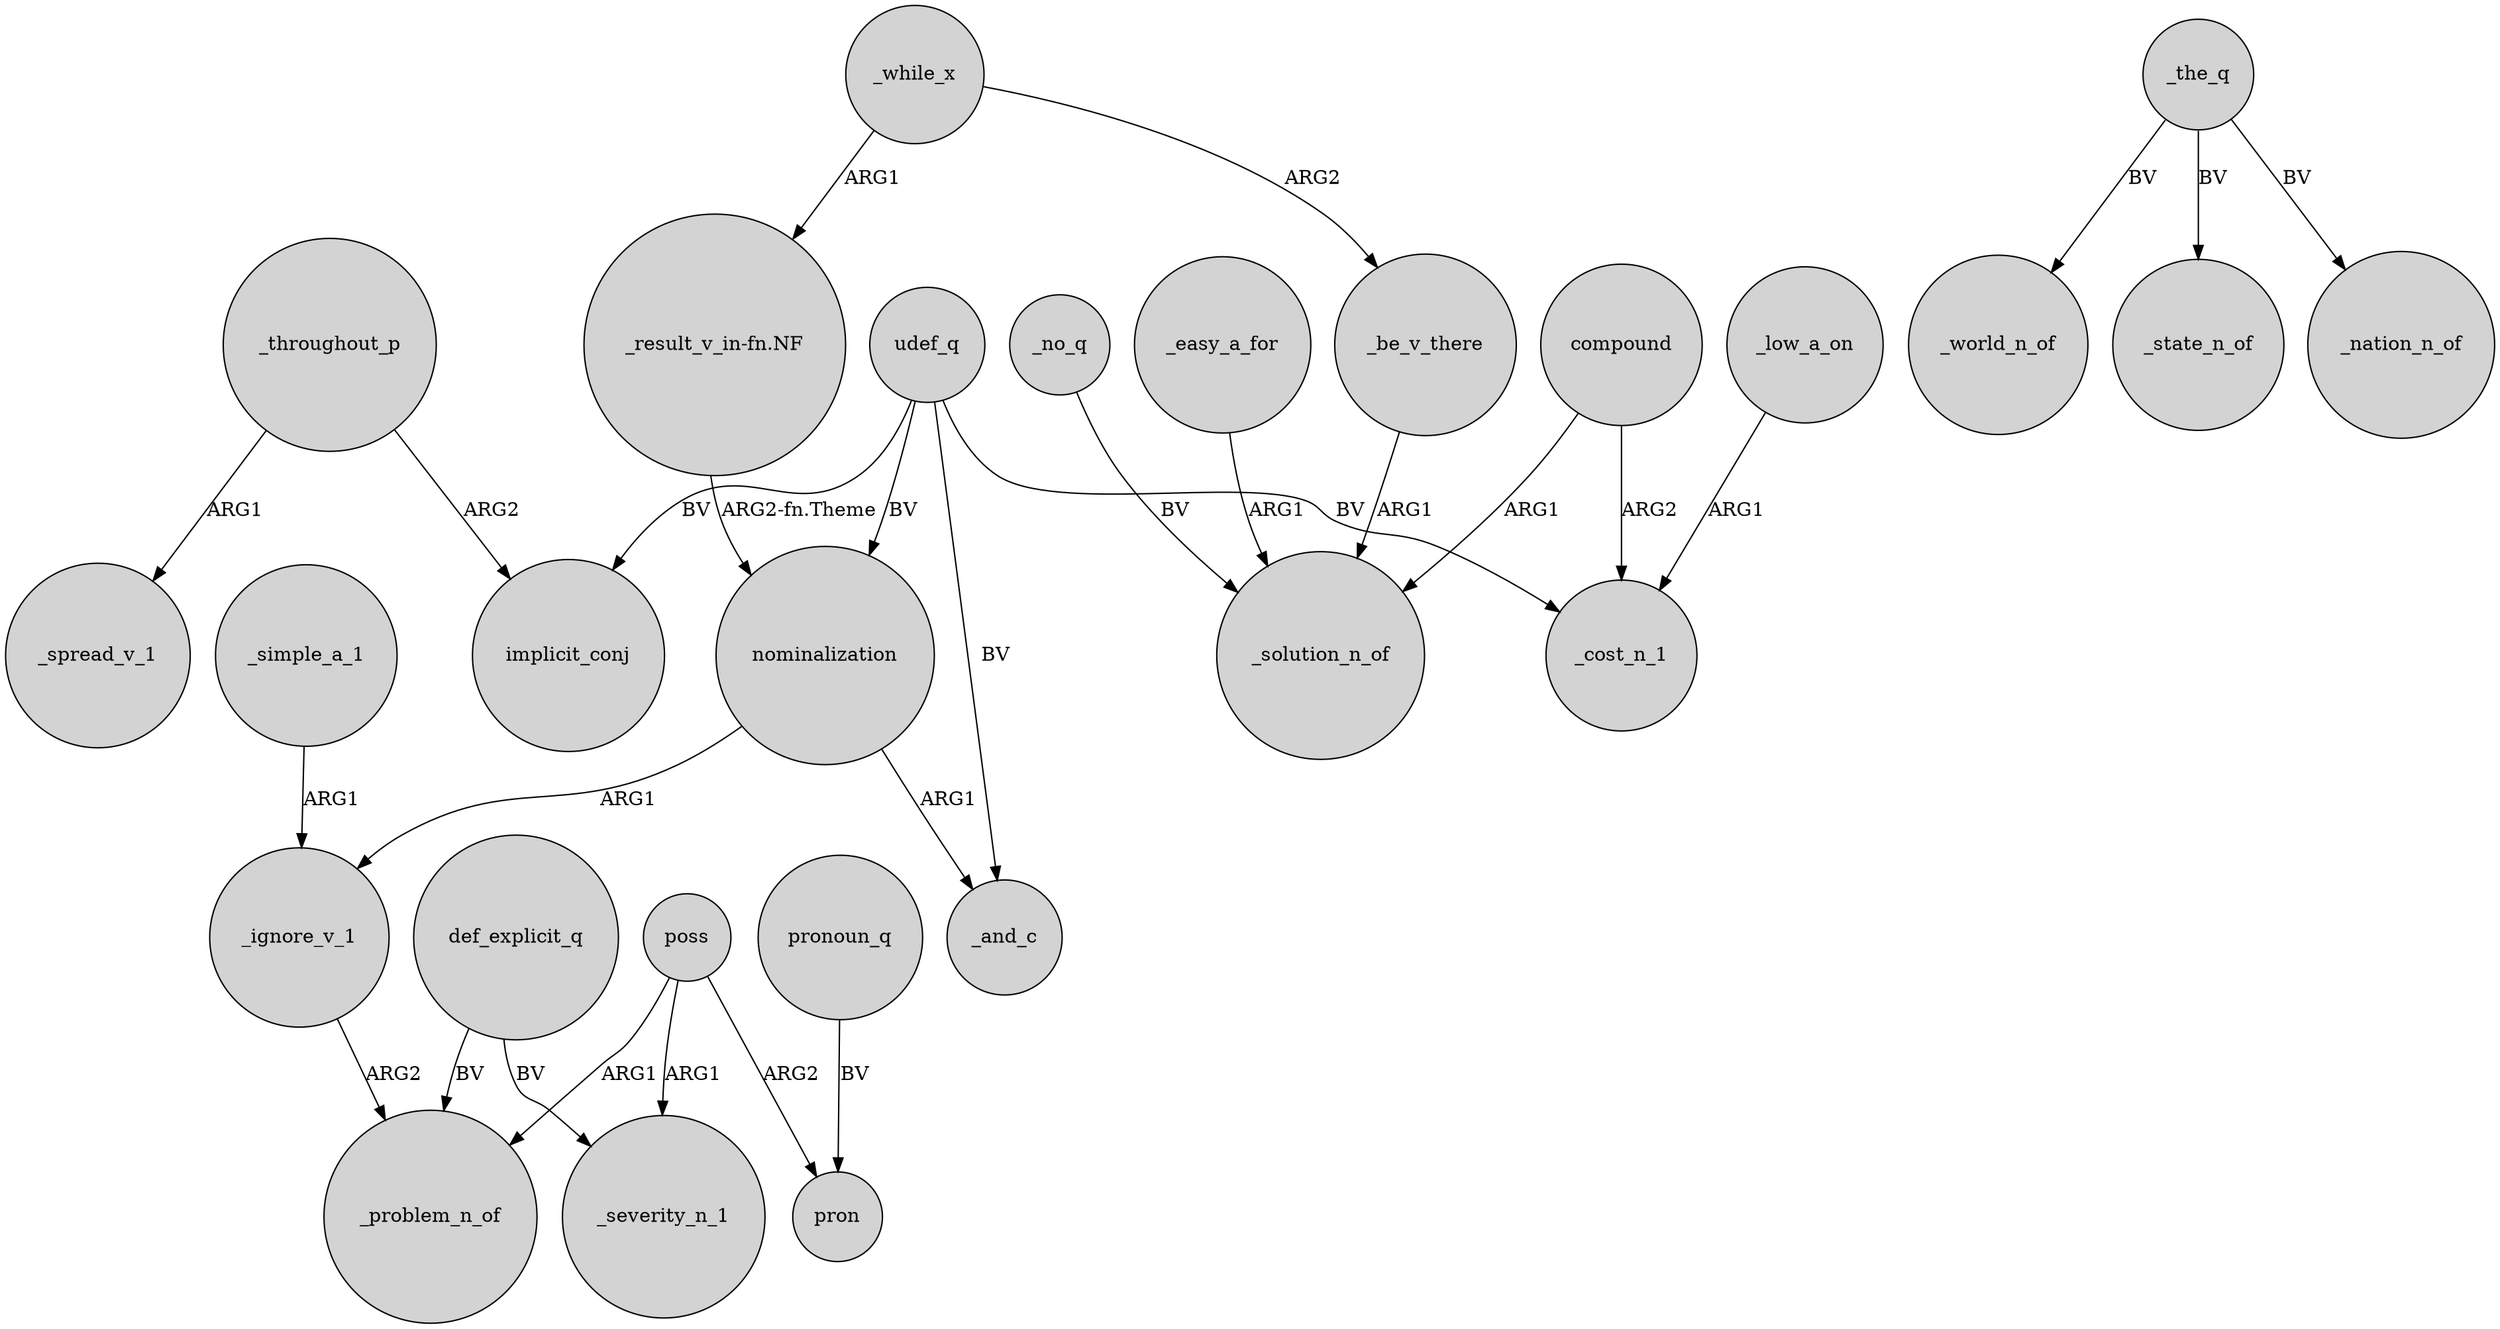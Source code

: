 digraph {
	node [shape=circle style=filled]
	_throughout_p -> implicit_conj [label=ARG2]
	_simple_a_1 -> _ignore_v_1 [label=ARG1]
	poss -> pron [label=ARG2]
	nominalization -> _and_c [label=ARG1]
	_while_x -> "_result_v_in-fn.NF" [label=ARG1]
	def_explicit_q -> _severity_n_1 [label=BV]
	_no_q -> _solution_n_of [label=BV]
	poss -> _problem_n_of [label=ARG1]
	_the_q -> _world_n_of [label=BV]
	udef_q -> _cost_n_1 [label=BV]
	_the_q -> _state_n_of [label=BV]
	udef_q -> implicit_conj [label=BV]
	_throughout_p -> _spread_v_1 [label=ARG1]
	pronoun_q -> pron [label=BV]
	def_explicit_q -> _problem_n_of [label=BV]
	_ignore_v_1 -> _problem_n_of [label=ARG2]
	_the_q -> _nation_n_of [label=BV]
	"_result_v_in-fn.NF" -> nominalization [label="ARG2-fn.Theme"]
	_easy_a_for -> _solution_n_of [label=ARG1]
	nominalization -> _ignore_v_1 [label=ARG1]
	udef_q -> nominalization [label=BV]
	_be_v_there -> _solution_n_of [label=ARG1]
	poss -> _severity_n_1 [label=ARG1]
	compound -> _cost_n_1 [label=ARG2]
	compound -> _solution_n_of [label=ARG1]
	udef_q -> _and_c [label=BV]
	_while_x -> _be_v_there [label=ARG2]
	_low_a_on -> _cost_n_1 [label=ARG1]
}
